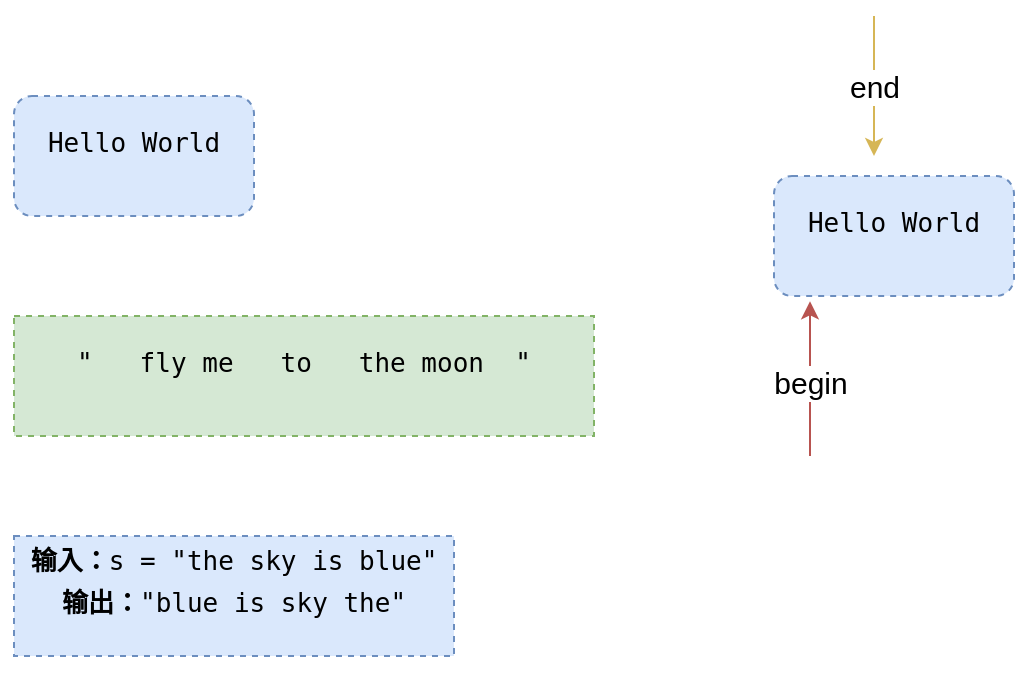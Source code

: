 <mxfile version="15.5.1" type="github">
  <diagram id="6X_F68VVUrb3boVa3f8b" name="第 1 页">
    <mxGraphModel dx="701" dy="414" grid="1" gridSize="10" guides="1" tooltips="1" connect="1" arrows="1" fold="1" page="1" pageScale="1" pageWidth="827" pageHeight="1169" math="0" shadow="0">
      <root>
        <mxCell id="0" />
        <mxCell id="1" parent="0" />
        <mxCell id="fllYiq5xDvkJnY3daCnH-1" value="&lt;pre style=&quot;box-sizing: border-box ; font-size: 13px ; font-family: , &amp;#34;consolas&amp;#34; , &amp;#34;liberation mono&amp;#34; , &amp;#34;menlo&amp;#34; , &amp;#34;courier&amp;#34; , monospace ; margin-top: 0px ; margin-bottom: 1em ; overflow: auto ; background: rgba() ; padding: 10px 15px ; color: rgba(, 1) ; line-height: 1.6 ; border-radius: 3px&quot;&gt;Hello World&lt;/pre&gt;" style="rounded=1;whiteSpace=wrap;html=1;fillColor=#dae8fc;strokeColor=#6c8ebf;shadow=0;dashed=1;" vertex="1" parent="1">
          <mxGeometry x="50" y="50" width="120" height="60" as="geometry" />
        </mxCell>
        <mxCell id="fllYiq5xDvkJnY3daCnH-2" value="&lt;pre style=&quot;box-sizing: border-box ; font-size: 13px ; font-family: , &amp;#34;consolas&amp;#34; , &amp;#34;liberation mono&amp;#34; , &amp;#34;menlo&amp;#34; , &amp;#34;courier&amp;#34; , monospace ; margin-top: 0px ; margin-bottom: 1em ; overflow: auto ; background: rgba() ; padding: 10px 15px ; color: rgba(, 1) ; line-height: 1.6 ; border-radius: 3px&quot;&gt;&quot;   fly me   to   the moon  &quot;&lt;/pre&gt;" style="rounded=0;whiteSpace=wrap;html=1;shadow=0;dashed=1;fillColor=#d5e8d4;strokeColor=#82b366;" vertex="1" parent="1">
          <mxGeometry x="50" y="160" width="290" height="60" as="geometry" />
        </mxCell>
        <mxCell id="fllYiq5xDvkJnY3daCnH-7" value="&lt;pre style=&quot;box-sizing: border-box ; font-size: 13px ; font-family: , &amp;#34;consolas&amp;#34; , &amp;#34;liberation mono&amp;#34; , &amp;#34;menlo&amp;#34; , &amp;#34;courier&amp;#34; , monospace ; margin-top: 0px ; margin-bottom: 1em ; overflow: auto ; background: rgba() ; padding: 10px 15px ; color: rgba(, 1) ; line-height: 1.6 ; border-radius: 3px&quot;&gt;&lt;span style=&quot;box-sizing: border-box ; font-weight: bolder&quot;&gt;输入：&lt;/span&gt;s = &quot;&lt;code style=&quot;box-sizing: border-box ; font-family: , &amp;#34;consolas&amp;#34; , &amp;#34;liberation mono&amp;#34; , &amp;#34;menlo&amp;#34; , &amp;#34;courier&amp;#34; , monospace ; background-color: transparent ; color: inherit ; padding: 0px ; border-radius: 3px&quot;&gt;the sky is blue&lt;/code&gt;&quot;&lt;br/&gt;&lt;span style=&quot;box-sizing: border-box ; font-weight: bolder&quot;&gt;输出：&lt;/span&gt;&quot;&lt;code style=&quot;box-sizing: border-box ; font-family: , &amp;#34;consolas&amp;#34; , &amp;#34;liberation mono&amp;#34; , &amp;#34;menlo&amp;#34; , &amp;#34;courier&amp;#34; , monospace ; background-color: transparent ; color: inherit ; padding: 0px ; border-radius: 3px&quot;&gt;blue is sky the&lt;/code&gt;&quot;&lt;/pre&gt;" style="rounded=0;whiteSpace=wrap;html=1;shadow=0;dashed=1;fontSize=15;fillColor=#dae8fc;strokeColor=#6c8ebf;" vertex="1" parent="1">
          <mxGeometry x="50" y="270" width="220" height="60" as="geometry" />
        </mxCell>
        <mxCell id="fllYiq5xDvkJnY3daCnH-10" value="&lt;pre style=&quot;box-sizing: border-box ; font-size: 13px ; font-family: , &amp;#34;consolas&amp;#34; , &amp;#34;liberation mono&amp;#34; , &amp;#34;menlo&amp;#34; , &amp;#34;courier&amp;#34; , monospace ; margin-top: 0px ; margin-bottom: 1em ; overflow: auto ; background: rgba() ; padding: 10px 15px ; color: rgba(, 1) ; line-height: 1.6 ; border-radius: 3px&quot;&gt;Hello World&lt;/pre&gt;" style="rounded=1;whiteSpace=wrap;html=1;fillColor=#dae8fc;strokeColor=#6c8ebf;shadow=0;dashed=1;" vertex="1" parent="1">
          <mxGeometry x="430" y="90" width="120" height="60" as="geometry" />
        </mxCell>
        <mxCell id="fllYiq5xDvkJnY3daCnH-11" value="" style="endArrow=classic;html=1;rounded=0;fontSize=15;entryX=0.15;entryY=1.044;entryDx=0;entryDy=0;entryPerimeter=0;fillColor=#f8cecc;strokeColor=#b85450;" edge="1" parent="1" target="fllYiq5xDvkJnY3daCnH-10">
          <mxGeometry width="50" height="50" relative="1" as="geometry">
            <mxPoint x="448" y="230" as="sourcePoint" />
            <mxPoint x="464" y="165" as="targetPoint" />
            <Array as="points">
              <mxPoint x="448" y="210" />
            </Array>
          </mxGeometry>
        </mxCell>
        <mxCell id="fllYiq5xDvkJnY3daCnH-12" value="begin" style="edgeLabel;html=1;align=center;verticalAlign=middle;resizable=0;points=[];fontSize=15;" vertex="1" connectable="0" parent="fllYiq5xDvkJnY3daCnH-11">
          <mxGeometry x="-0.035" relative="1" as="geometry">
            <mxPoint as="offset" />
          </mxGeometry>
        </mxCell>
        <mxCell id="fllYiq5xDvkJnY3daCnH-15" value="end" style="endArrow=classic;html=1;rounded=0;fontSize=15;fillColor=#fff2cc;strokeColor=#d6b656;" edge="1" parent="1">
          <mxGeometry width="50" height="50" relative="1" as="geometry">
            <mxPoint x="480" y="10" as="sourcePoint" />
            <mxPoint x="480" y="80" as="targetPoint" />
          </mxGeometry>
        </mxCell>
      </root>
    </mxGraphModel>
  </diagram>
</mxfile>

